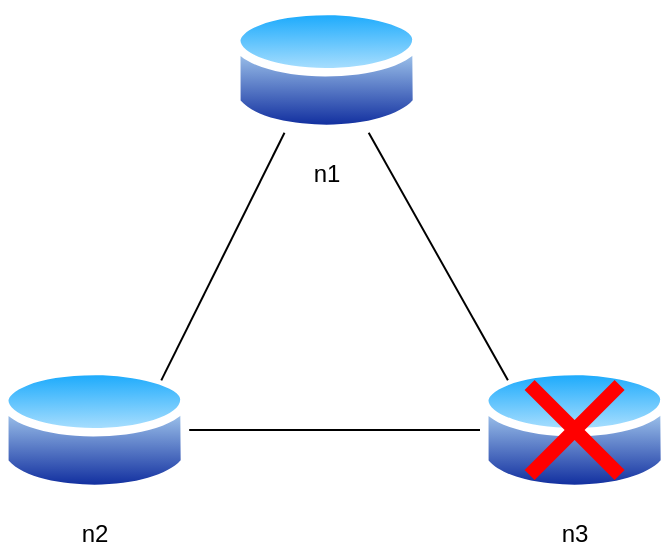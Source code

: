 <mxfile version="26.0.16">
  <diagram name="페이지-1" id="bKRwwipPTtPTpsOtoJaZ">
    <mxGraphModel dx="1434" dy="772" grid="1" gridSize="10" guides="1" tooltips="1" connect="1" arrows="1" fold="1" page="1" pageScale="1" pageWidth="827" pageHeight="1169" math="0" shadow="0">
      <root>
        <mxCell id="0" />
        <mxCell id="1" parent="0" />
        <mxCell id="zDeoGSswGM_vXwoXR76N-1" value="n1" style="image;aspect=fixed;perimeter=ellipsePerimeter;html=1;align=center;shadow=0;dashed=0;spacingTop=3;image=img/lib/active_directory/database.svg;" vertex="1" parent="1">
          <mxGeometry x="366" y="120" width="94.59" height="70" as="geometry" />
        </mxCell>
        <mxCell id="zDeoGSswGM_vXwoXR76N-2" value="n2" style="image;aspect=fixed;perimeter=ellipsePerimeter;html=1;align=center;shadow=0;dashed=0;spacingTop=3;image=img/lib/active_directory/database.svg;" vertex="1" parent="1">
          <mxGeometry x="250.0" y="300" width="94.59" height="70" as="geometry" />
        </mxCell>
        <mxCell id="zDeoGSswGM_vXwoXR76N-3" value="n3" style="image;aspect=fixed;perimeter=ellipsePerimeter;html=1;align=center;shadow=0;dashed=0;spacingTop=3;image=img/lib/active_directory/database.svg;" vertex="1" parent="1">
          <mxGeometry x="490" y="300" width="94.59" height="70" as="geometry" />
        </mxCell>
        <mxCell id="zDeoGSswGM_vXwoXR76N-4" value="" style="endArrow=none;html=1;rounded=0;entryX=0.25;entryY=1;entryDx=0;entryDy=0;exitX=1;exitY=0;exitDx=0;exitDy=0;" edge="1" parent="1" source="zDeoGSswGM_vXwoXR76N-2" target="zDeoGSswGM_vXwoXR76N-1">
          <mxGeometry width="50" height="50" relative="1" as="geometry">
            <mxPoint x="390" y="420" as="sourcePoint" />
            <mxPoint x="440" y="370" as="targetPoint" />
          </mxGeometry>
        </mxCell>
        <mxCell id="zDeoGSswGM_vXwoXR76N-5" value="" style="endArrow=none;html=1;rounded=0;entryX=0.75;entryY=1;entryDx=0;entryDy=0;exitX=0;exitY=0;exitDx=0;exitDy=0;" edge="1" parent="1" source="zDeoGSswGM_vXwoXR76N-3" target="zDeoGSswGM_vXwoXR76N-1">
          <mxGeometry width="50" height="50" relative="1" as="geometry">
            <mxPoint x="291" y="320" as="sourcePoint" />
            <mxPoint x="403" y="196" as="targetPoint" />
          </mxGeometry>
        </mxCell>
        <mxCell id="zDeoGSswGM_vXwoXR76N-6" value="" style="endArrow=none;html=1;rounded=0;entryX=1;entryY=0.5;entryDx=0;entryDy=0;exitX=0;exitY=0.5;exitDx=0;exitDy=0;" edge="1" parent="1" source="zDeoGSswGM_vXwoXR76N-3" target="zDeoGSswGM_vXwoXR76N-2">
          <mxGeometry width="50" height="50" relative="1" as="geometry">
            <mxPoint x="554" y="320" as="sourcePoint" />
            <mxPoint x="444" y="196" as="targetPoint" />
          </mxGeometry>
        </mxCell>
        <mxCell id="zDeoGSswGM_vXwoXR76N-7" value="" style="shape=mxgraph.mockup.markup.redX;fillColor=#ff0000;html=1;shadow=0;whiteSpace=wrap;strokeColor=none;" vertex="1" parent="1">
          <mxGeometry x="512.3" y="310" width="50" height="50" as="geometry" />
        </mxCell>
      </root>
    </mxGraphModel>
  </diagram>
</mxfile>
